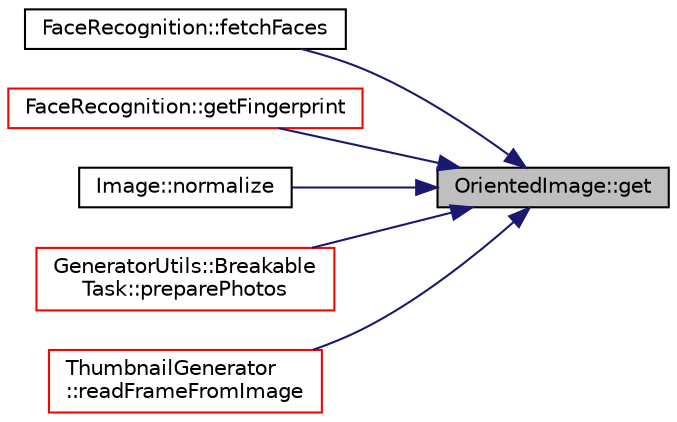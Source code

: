 digraph "OrientedImage::get"
{
 // LATEX_PDF_SIZE
  edge [fontname="Helvetica",fontsize="10",labelfontname="Helvetica",labelfontsize="10"];
  node [fontname="Helvetica",fontsize="10",shape=record];
  rankdir="RL";
  Node1 [label="OrientedImage::get",height=0.2,width=0.4,color="black", fillcolor="grey75", style="filled", fontcolor="black",tooltip=" "];
  Node1 -> Node2 [dir="back",color="midnightblue",fontsize="10",style="solid",fontname="Helvetica"];
  Node2 [label="FaceRecognition::fetchFaces",height=0.2,width=0.4,color="black", fillcolor="white", style="filled",URL="$class_face_recognition.html#ab4e15e6c3e616667525b0c39c95901e6",tooltip=" "];
  Node1 -> Node3 [dir="back",color="midnightblue",fontsize="10",style="solid",fontname="Helvetica"];
  Node3 [label="FaceRecognition::getFingerprint",height=0.2,width=0.4,color="red", fillcolor="white", style="filled",URL="$class_face_recognition.html#a1f8d75f210b991bf5bfb6e05c6c8c4a0",tooltip=" "];
  Node1 -> Node11 [dir="back",color="midnightblue",fontsize="10",style="solid",fontname="Helvetica"];
  Node11 [label="Image::normalize",height=0.2,width=0.4,color="black", fillcolor="white", style="filled",URL="$namespace_image.html#ab62c6b452c8504fc9824b07ab09540b3",tooltip=" "];
  Node1 -> Node12 [dir="back",color="midnightblue",fontsize="10",style="solid",fontname="Helvetica"];
  Node12 [label="GeneratorUtils::Breakable\lTask::preparePhotos",height=0.2,width=0.4,color="red", fillcolor="white", style="filled",URL="$class_generator_utils_1_1_breakable_task.html#a32d1b87cb6dcd42a9d9a860d3fcae8f3",tooltip=" "];
  Node1 -> Node15 [dir="back",color="midnightblue",fontsize="10",style="solid",fontname="Helvetica"];
  Node15 [label="ThumbnailGenerator\l::readFrameFromImage",height=0.2,width=0.4,color="red", fillcolor="white", style="filled",URL="$class_thumbnail_generator.html#a3af9631b0f90b5eccc29e2df79a90e0f",tooltip=" "];
}
